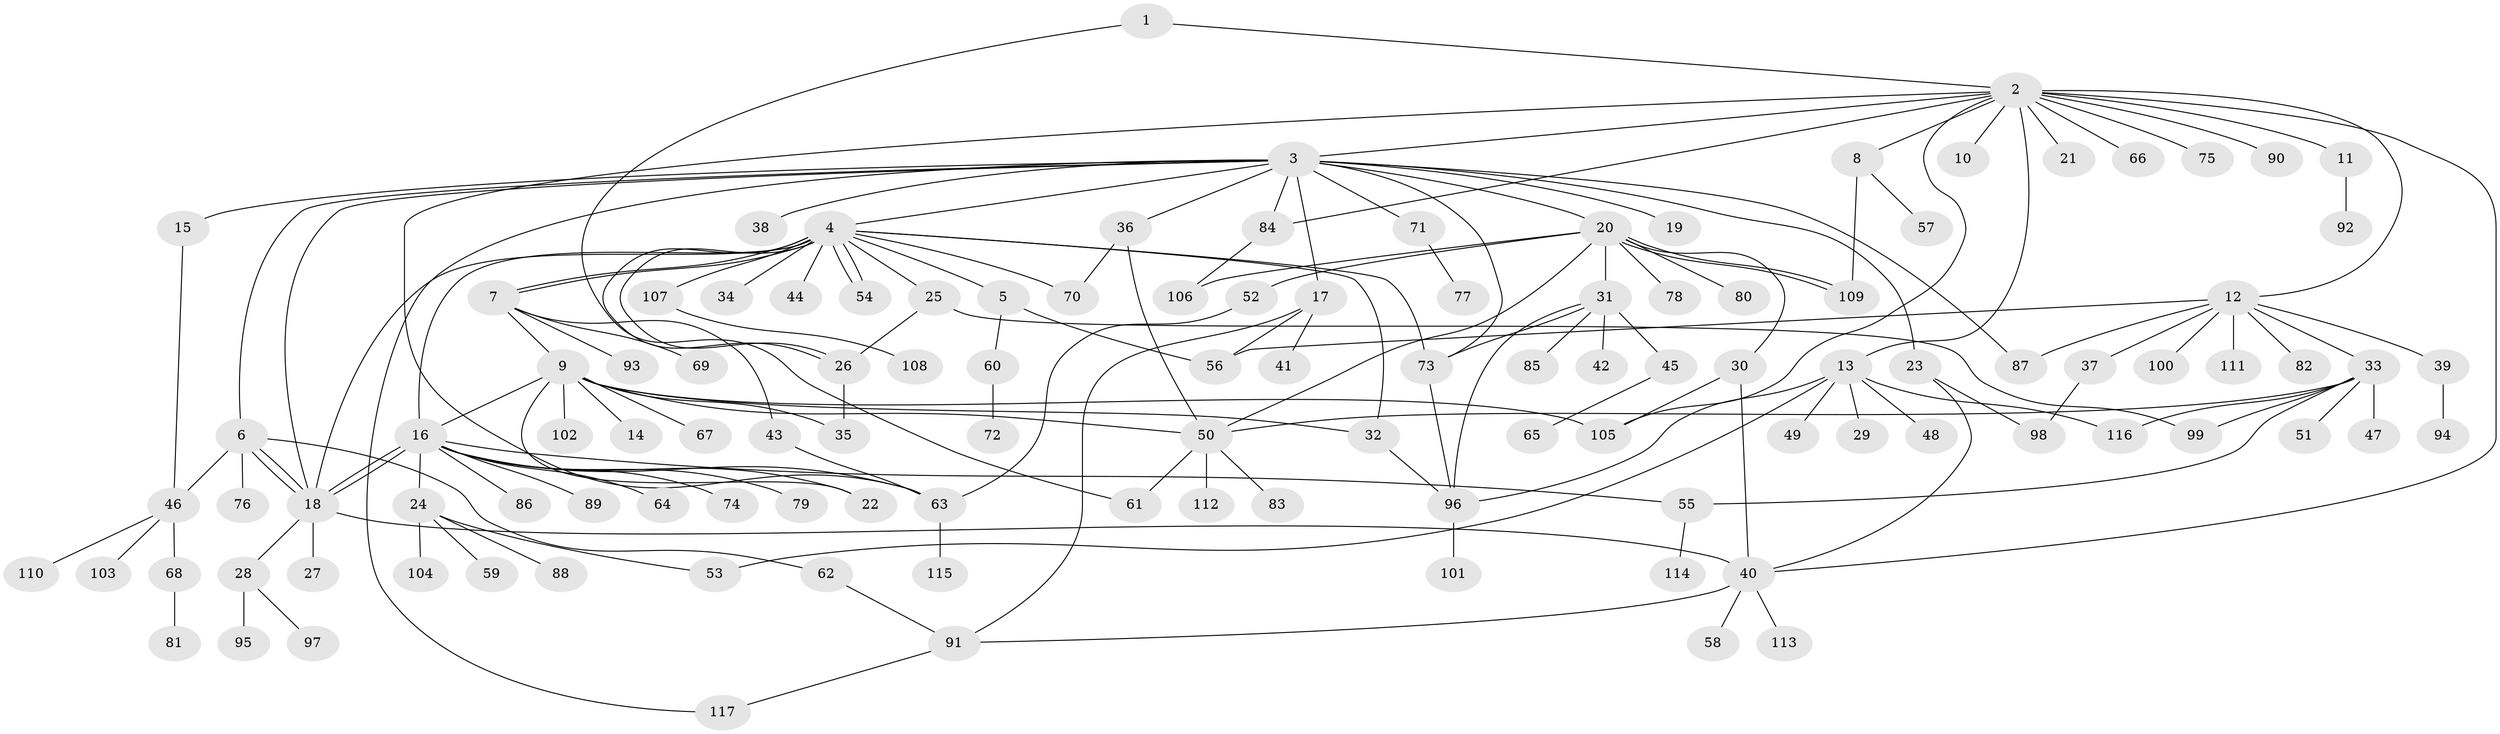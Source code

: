 // coarse degree distribution, {2: 0.15254237288135594, 11: 0.05084745762711865, 13: 0.01694915254237288, 3: 0.13559322033898305, 4: 0.11864406779661017, 5: 0.06779661016949153, 1: 0.3559322033898305, 9: 0.01694915254237288, 6: 0.0847457627118644}
// Generated by graph-tools (version 1.1) at 2025/50/03/04/25 22:50:34]
// undirected, 117 vertices, 163 edges
graph export_dot {
  node [color=gray90,style=filled];
  1;
  2;
  3;
  4;
  5;
  6;
  7;
  8;
  9;
  10;
  11;
  12;
  13;
  14;
  15;
  16;
  17;
  18;
  19;
  20;
  21;
  22;
  23;
  24;
  25;
  26;
  27;
  28;
  29;
  30;
  31;
  32;
  33;
  34;
  35;
  36;
  37;
  38;
  39;
  40;
  41;
  42;
  43;
  44;
  45;
  46;
  47;
  48;
  49;
  50;
  51;
  52;
  53;
  54;
  55;
  56;
  57;
  58;
  59;
  60;
  61;
  62;
  63;
  64;
  65;
  66;
  67;
  68;
  69;
  70;
  71;
  72;
  73;
  74;
  75;
  76;
  77;
  78;
  79;
  80;
  81;
  82;
  83;
  84;
  85;
  86;
  87;
  88;
  89;
  90;
  91;
  92;
  93;
  94;
  95;
  96;
  97;
  98;
  99;
  100;
  101;
  102;
  103;
  104;
  105;
  106;
  107;
  108;
  109;
  110;
  111;
  112;
  113;
  114;
  115;
  116;
  117;
  1 -- 2;
  1 -- 61;
  2 -- 3;
  2 -- 8;
  2 -- 10;
  2 -- 11;
  2 -- 12;
  2 -- 13;
  2 -- 21;
  2 -- 40;
  2 -- 63;
  2 -- 66;
  2 -- 75;
  2 -- 84;
  2 -- 90;
  2 -- 105;
  3 -- 4;
  3 -- 6;
  3 -- 15;
  3 -- 17;
  3 -- 18;
  3 -- 19;
  3 -- 20;
  3 -- 23;
  3 -- 36;
  3 -- 38;
  3 -- 71;
  3 -- 73;
  3 -- 84;
  3 -- 87;
  3 -- 117;
  4 -- 5;
  4 -- 7;
  4 -- 7;
  4 -- 16;
  4 -- 18;
  4 -- 25;
  4 -- 26;
  4 -- 26;
  4 -- 32;
  4 -- 34;
  4 -- 44;
  4 -- 54;
  4 -- 54;
  4 -- 70;
  4 -- 73;
  4 -- 107;
  5 -- 56;
  5 -- 60;
  6 -- 18;
  6 -- 18;
  6 -- 46;
  6 -- 62;
  6 -- 76;
  7 -- 9;
  7 -- 43;
  7 -- 69;
  7 -- 93;
  8 -- 57;
  8 -- 109;
  9 -- 14;
  9 -- 16;
  9 -- 22;
  9 -- 32;
  9 -- 35;
  9 -- 50;
  9 -- 67;
  9 -- 102;
  9 -- 105;
  11 -- 92;
  12 -- 33;
  12 -- 37;
  12 -- 39;
  12 -- 56;
  12 -- 82;
  12 -- 87;
  12 -- 100;
  12 -- 111;
  13 -- 29;
  13 -- 48;
  13 -- 49;
  13 -- 53;
  13 -- 96;
  13 -- 116;
  15 -- 46;
  16 -- 18;
  16 -- 18;
  16 -- 22;
  16 -- 24;
  16 -- 55;
  16 -- 63;
  16 -- 64;
  16 -- 74;
  16 -- 79;
  16 -- 86;
  16 -- 89;
  17 -- 41;
  17 -- 56;
  17 -- 91;
  18 -- 27;
  18 -- 28;
  18 -- 40;
  20 -- 30;
  20 -- 31;
  20 -- 50;
  20 -- 52;
  20 -- 78;
  20 -- 80;
  20 -- 106;
  20 -- 109;
  20 -- 109;
  23 -- 40;
  23 -- 98;
  24 -- 53;
  24 -- 59;
  24 -- 88;
  24 -- 104;
  25 -- 26;
  25 -- 99;
  26 -- 35;
  28 -- 95;
  28 -- 97;
  30 -- 40;
  30 -- 105;
  31 -- 42;
  31 -- 45;
  31 -- 73;
  31 -- 85;
  31 -- 96;
  32 -- 96;
  33 -- 47;
  33 -- 50;
  33 -- 51;
  33 -- 55;
  33 -- 99;
  33 -- 116;
  36 -- 50;
  36 -- 70;
  37 -- 98;
  39 -- 94;
  40 -- 58;
  40 -- 91;
  40 -- 113;
  43 -- 63;
  45 -- 65;
  46 -- 68;
  46 -- 103;
  46 -- 110;
  50 -- 61;
  50 -- 83;
  50 -- 112;
  52 -- 63;
  55 -- 114;
  60 -- 72;
  62 -- 91;
  63 -- 115;
  68 -- 81;
  71 -- 77;
  73 -- 96;
  84 -- 106;
  91 -- 117;
  96 -- 101;
  107 -- 108;
}

